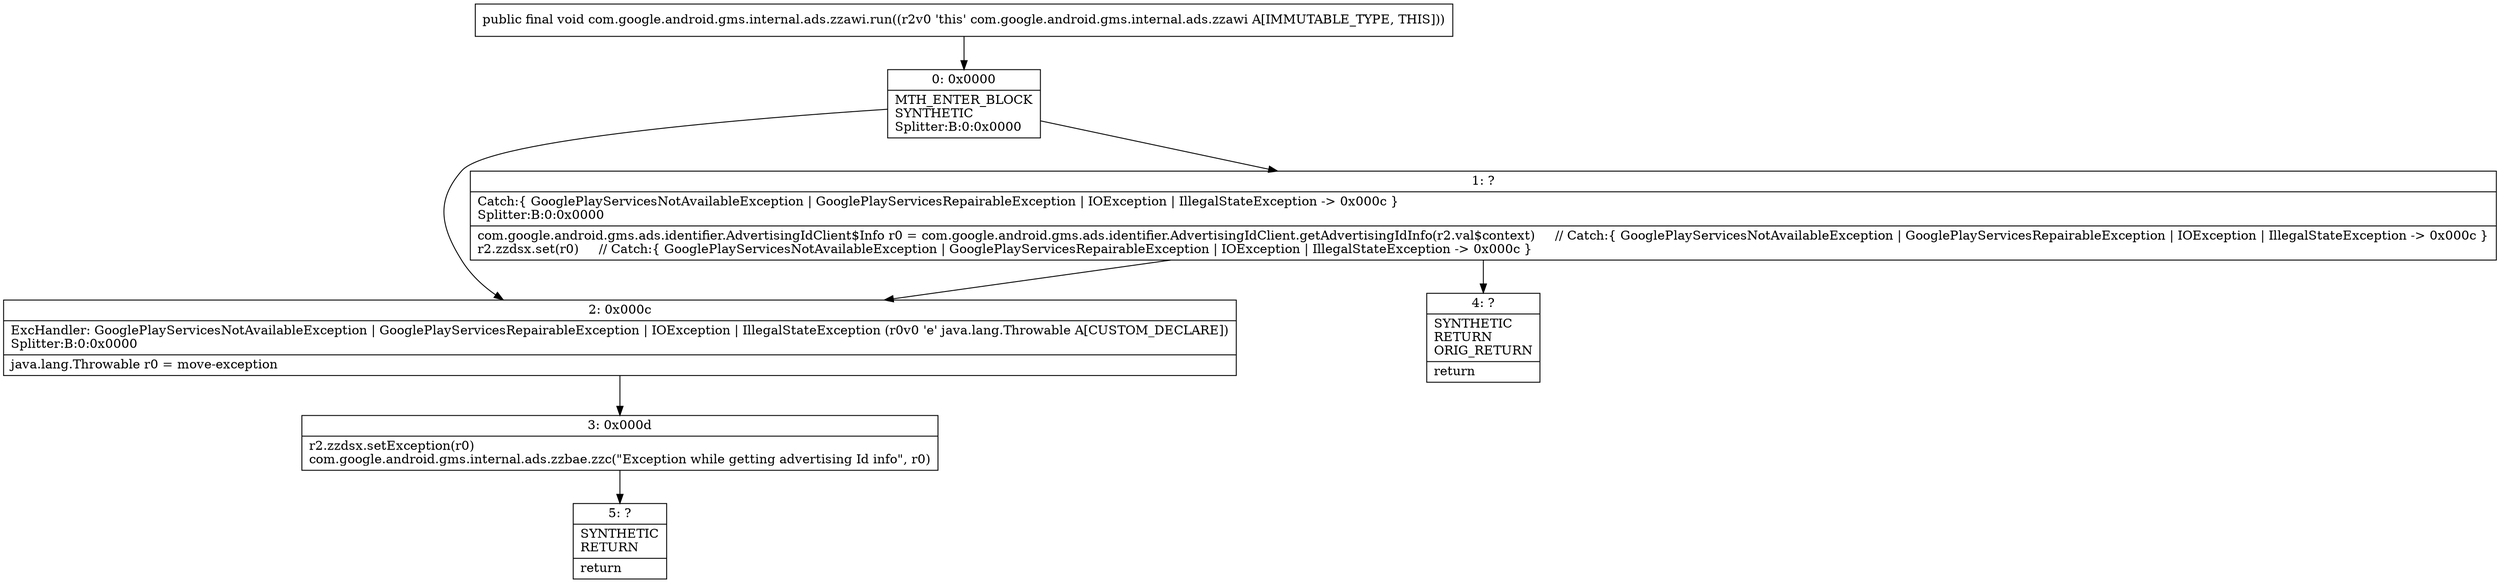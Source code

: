 digraph "CFG forcom.google.android.gms.internal.ads.zzawi.run()V" {
Node_0 [shape=record,label="{0\:\ 0x0000|MTH_ENTER_BLOCK\lSYNTHETIC\lSplitter:B:0:0x0000\l}"];
Node_1 [shape=record,label="{1\:\ ?|Catch:\{ GooglePlayServicesNotAvailableException \| GooglePlayServicesRepairableException \| IOException \| IllegalStateException \-\> 0x000c \}\lSplitter:B:0:0x0000\l|com.google.android.gms.ads.identifier.AdvertisingIdClient$Info r0 = com.google.android.gms.ads.identifier.AdvertisingIdClient.getAdvertisingIdInfo(r2.val$context)     \/\/ Catch:\{ GooglePlayServicesNotAvailableException \| GooglePlayServicesRepairableException \| IOException \| IllegalStateException \-\> 0x000c \}\lr2.zzdsx.set(r0)     \/\/ Catch:\{ GooglePlayServicesNotAvailableException \| GooglePlayServicesRepairableException \| IOException \| IllegalStateException \-\> 0x000c \}\l}"];
Node_2 [shape=record,label="{2\:\ 0x000c|ExcHandler: GooglePlayServicesNotAvailableException \| GooglePlayServicesRepairableException \| IOException \| IllegalStateException (r0v0 'e' java.lang.Throwable A[CUSTOM_DECLARE])\lSplitter:B:0:0x0000\l|java.lang.Throwable r0 = move\-exception\l}"];
Node_3 [shape=record,label="{3\:\ 0x000d|r2.zzdsx.setException(r0)\lcom.google.android.gms.internal.ads.zzbae.zzc(\"Exception while getting advertising Id info\", r0)\l}"];
Node_4 [shape=record,label="{4\:\ ?|SYNTHETIC\lRETURN\lORIG_RETURN\l|return\l}"];
Node_5 [shape=record,label="{5\:\ ?|SYNTHETIC\lRETURN\l|return\l}"];
MethodNode[shape=record,label="{public final void com.google.android.gms.internal.ads.zzawi.run((r2v0 'this' com.google.android.gms.internal.ads.zzawi A[IMMUTABLE_TYPE, THIS])) }"];
MethodNode -> Node_0;
Node_0 -> Node_1;
Node_0 -> Node_2;
Node_1 -> Node_2;
Node_1 -> Node_4;
Node_2 -> Node_3;
Node_3 -> Node_5;
}

